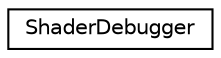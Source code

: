 digraph "Graphical Class Hierarchy"
{
 // LATEX_PDF_SIZE
  edge [fontname="Helvetica",fontsize="10",labelfontname="Helvetica",labelfontsize="10"];
  node [fontname="Helvetica",fontsize="10",shape=record];
  rankdir="LR";
  Node0 [label="ShaderDebugger",height=0.2,width=0.4,color="black", fillcolor="white", style="filled",URL="$class_shader_debugger.html",tooltip="A simple debugging tool for uniforms passed to a shader."];
}

